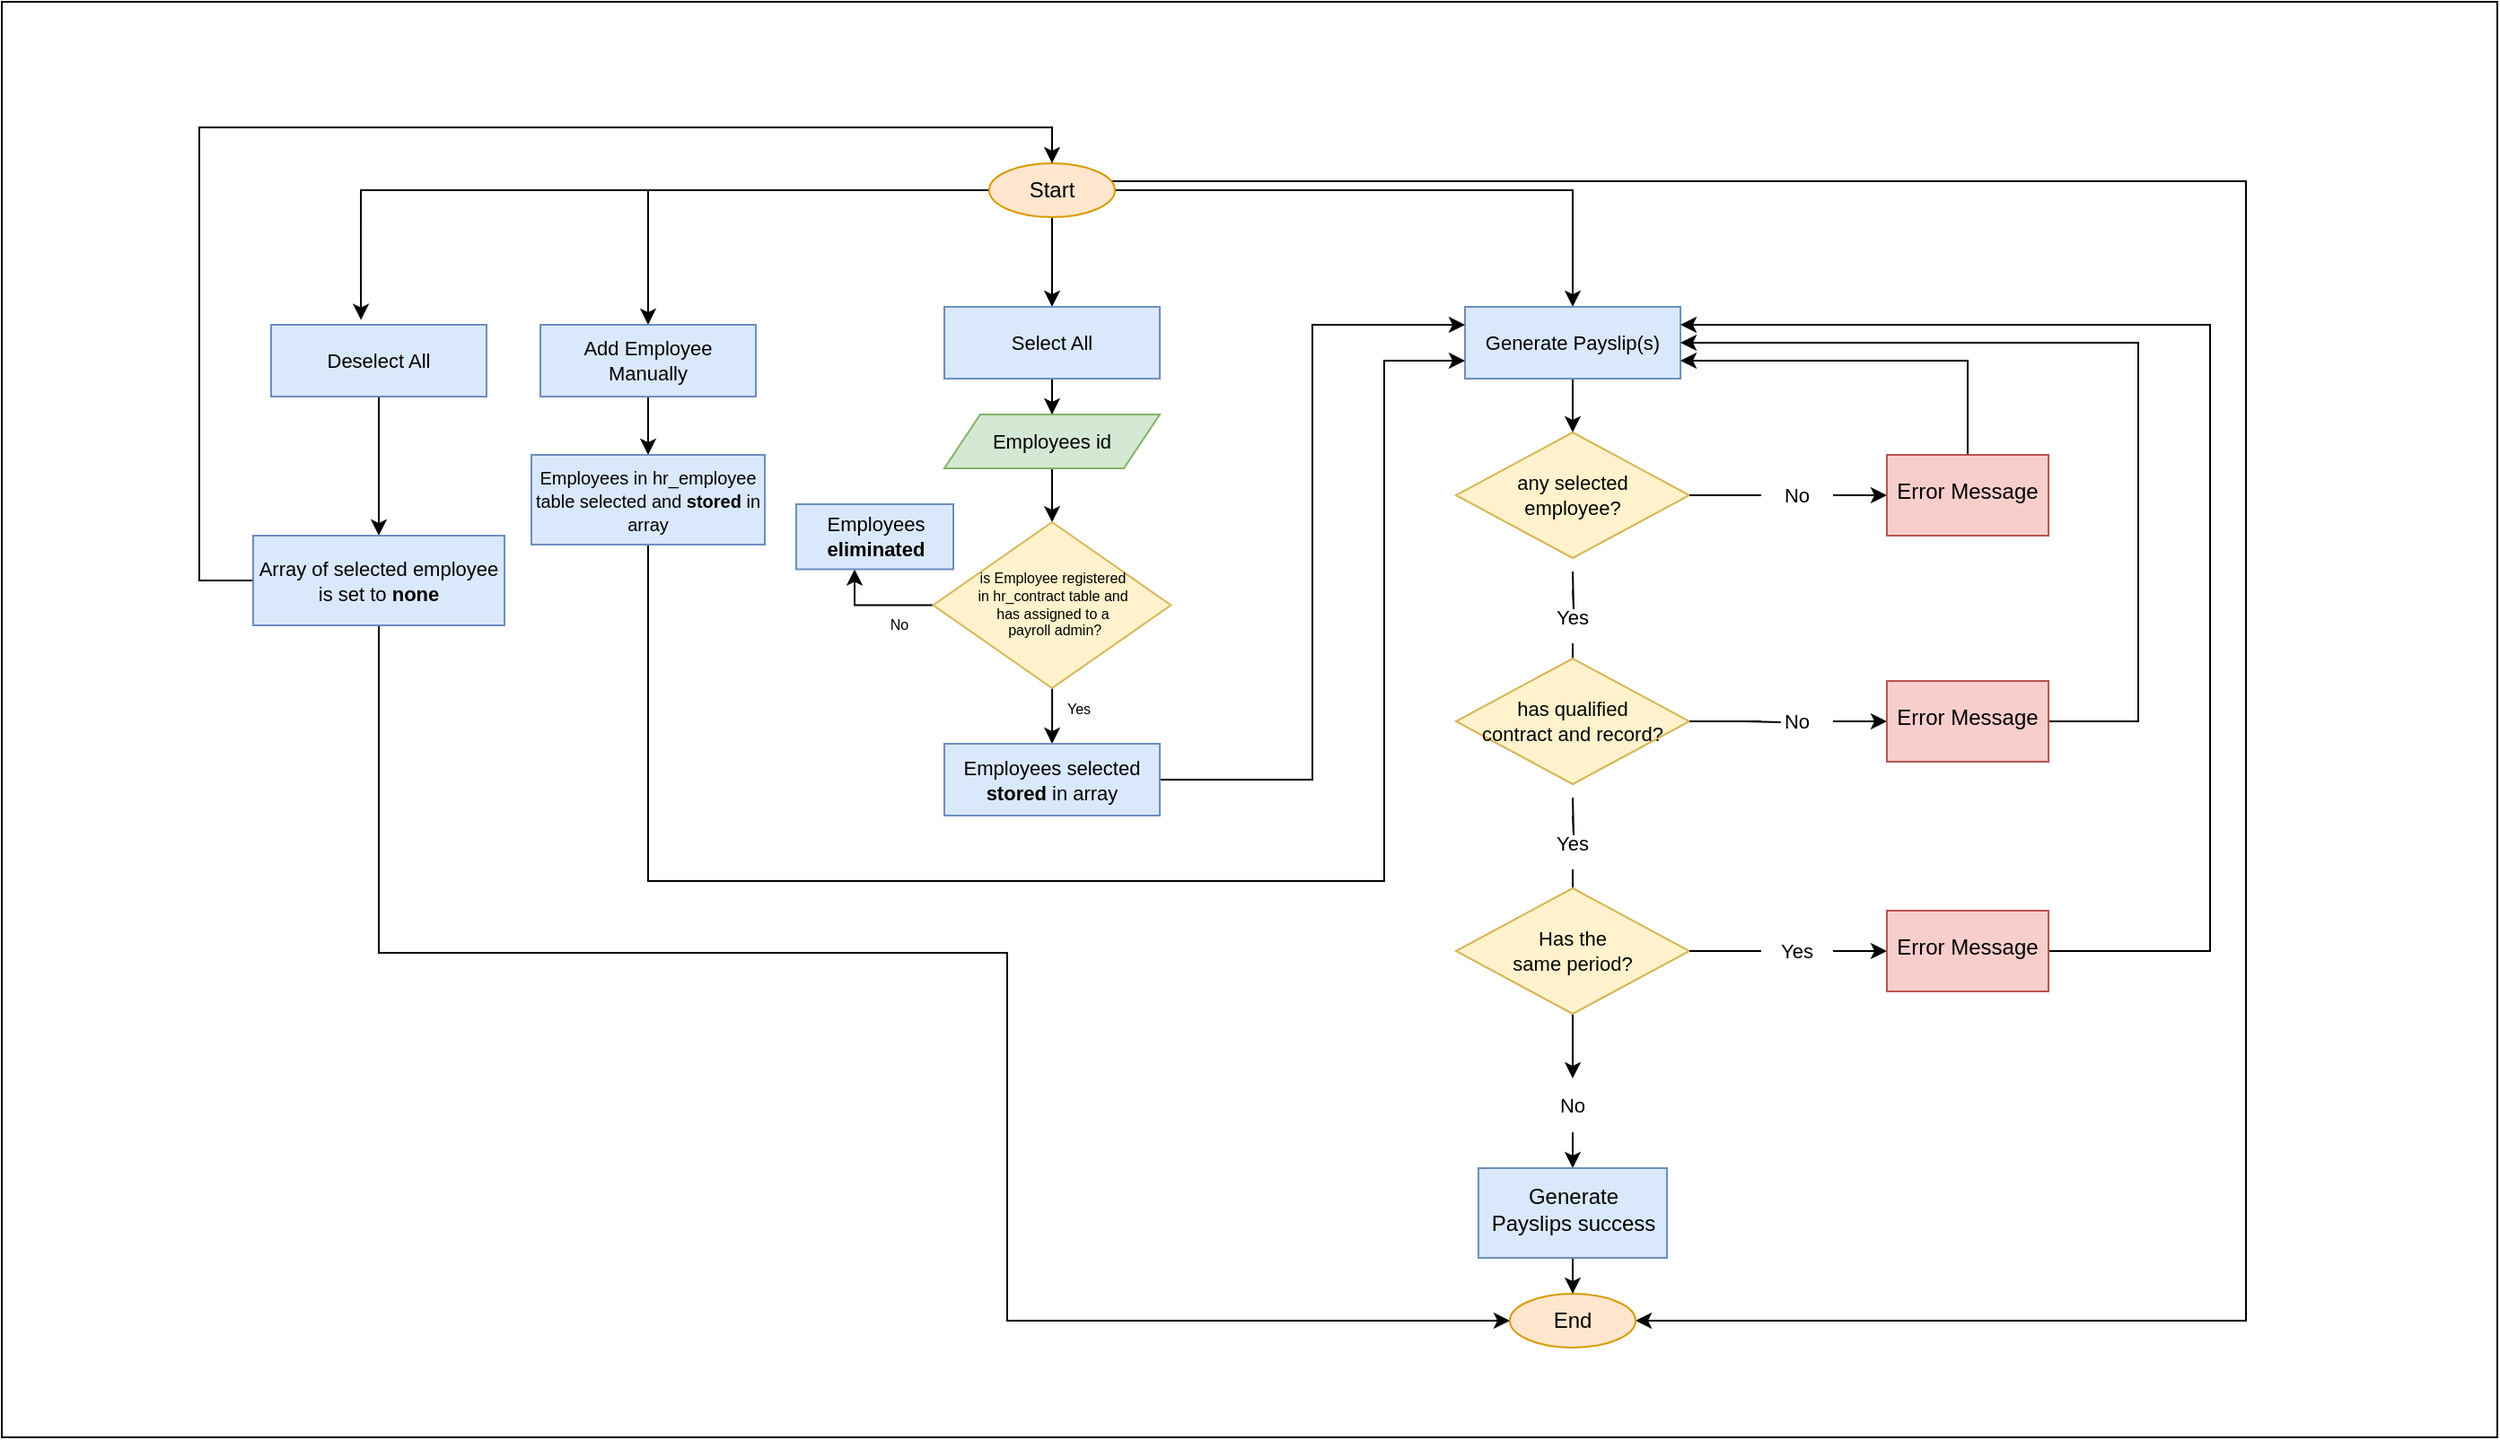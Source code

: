 <mxfile version="20.8.5" type="github">
  <diagram id="cysowD7qvBbCNXDK3dep" name="Page-1">
    <mxGraphModel dx="3119" dy="1157" grid="1" gridSize="10" guides="1" tooltips="1" connect="1" arrows="1" fold="1" page="1" pageScale="1" pageWidth="850" pageHeight="1100" math="0" shadow="0">
      <root>
        <mxCell id="0" />
        <mxCell id="1" parent="0" />
        <mxCell id="OW5E5OxBGgRsvCrv2ZUi-3" value="" style="edgeStyle=orthogonalEdgeStyle;rounded=0;orthogonalLoop=1;jettySize=auto;html=1;" edge="1" parent="1" source="OW5E5OxBGgRsvCrv2ZUi-1">
          <mxGeometry relative="1" as="geometry">
            <mxPoint x="335" y="220" as="targetPoint" />
          </mxGeometry>
        </mxCell>
        <mxCell id="OW5E5OxBGgRsvCrv2ZUi-33" style="edgeStyle=orthogonalEdgeStyle;rounded=0;orthogonalLoop=1;jettySize=auto;html=1;entryX=0.5;entryY=0;entryDx=0;entryDy=0;" edge="1" parent="1" source="OW5E5OxBGgRsvCrv2ZUi-1" target="OW5E5OxBGgRsvCrv2ZUi-5">
          <mxGeometry relative="1" as="geometry" />
        </mxCell>
        <mxCell id="OW5E5OxBGgRsvCrv2ZUi-34" style="edgeStyle=orthogonalEdgeStyle;rounded=0;orthogonalLoop=1;jettySize=auto;html=1;entryX=0.417;entryY=-0.067;entryDx=0;entryDy=0;entryPerimeter=0;" edge="1" parent="1" source="OW5E5OxBGgRsvCrv2ZUi-1" target="OW5E5OxBGgRsvCrv2ZUi-31">
          <mxGeometry relative="1" as="geometry" />
        </mxCell>
        <mxCell id="OW5E5OxBGgRsvCrv2ZUi-49" style="edgeStyle=orthogonalEdgeStyle;rounded=0;orthogonalLoop=1;jettySize=auto;html=1;entryX=0.5;entryY=0;entryDx=0;entryDy=0;fontSize=11;" edge="1" parent="1" source="OW5E5OxBGgRsvCrv2ZUi-1" target="OW5E5OxBGgRsvCrv2ZUi-48">
          <mxGeometry relative="1" as="geometry" />
        </mxCell>
        <mxCell id="OW5E5OxBGgRsvCrv2ZUi-70" style="edgeStyle=orthogonalEdgeStyle;rounded=0;orthogonalLoop=1;jettySize=auto;html=1;entryX=1;entryY=0.5;entryDx=0;entryDy=0;fontSize=11;" edge="1" parent="1" source="OW5E5OxBGgRsvCrv2ZUi-1" target="OW5E5OxBGgRsvCrv2ZUi-63">
          <mxGeometry relative="1" as="geometry">
            <Array as="points">
              <mxPoint x="1000" y="150" />
              <mxPoint x="1000" y="785" />
            </Array>
          </mxGeometry>
        </mxCell>
        <mxCell id="OW5E5OxBGgRsvCrv2ZUi-1" value="Start" style="ellipse;whiteSpace=wrap;html=1;fillColor=#ffe6cc;strokeColor=#d79b00;" vertex="1" parent="1">
          <mxGeometry x="300" y="140" width="70" height="30" as="geometry" />
        </mxCell>
        <mxCell id="OW5E5OxBGgRsvCrv2ZUi-4" value="" style="edgeStyle=orthogonalEdgeStyle;rounded=0;orthogonalLoop=1;jettySize=auto;html=1;fontSize=11;" edge="1" parent="1" source="OW5E5OxBGgRsvCrv2ZUi-5" target="OW5E5OxBGgRsvCrv2ZUi-6">
          <mxGeometry relative="1" as="geometry" />
        </mxCell>
        <mxCell id="OW5E5OxBGgRsvCrv2ZUi-5" value="Generate Payslip(s)" style="rounded=0;whiteSpace=wrap;html=1;fontSize=11;fillColor=#dae8fc;strokeColor=#6c8ebf;" vertex="1" parent="1">
          <mxGeometry x="565" y="220" width="120" height="40" as="geometry" />
        </mxCell>
        <mxCell id="OW5E5OxBGgRsvCrv2ZUi-6" value="any selected &lt;br&gt;employee?" style="rhombus;whiteSpace=wrap;html=1;fontSize=11;rounded=0;fillColor=#fff2cc;strokeColor=#d6b656;" vertex="1" parent="1">
          <mxGeometry x="560" y="290" width="130" height="70" as="geometry" />
        </mxCell>
        <mxCell id="OW5E5OxBGgRsvCrv2ZUi-7" value="" style="edgeStyle=orthogonalEdgeStyle;rounded=0;orthogonalLoop=1;jettySize=auto;html=1;fontSize=11;startArrow=none;" edge="1" parent="1" source="OW5E5OxBGgRsvCrv2ZUi-10">
          <mxGeometry relative="1" as="geometry">
            <mxPoint x="625" y="417.5" as="targetPoint" />
          </mxGeometry>
        </mxCell>
        <mxCell id="OW5E5OxBGgRsvCrv2ZUi-8" value="" style="edgeStyle=orthogonalEdgeStyle;rounded=0;orthogonalLoop=1;jettySize=auto;html=1;fontSize=11;startArrow=none;" edge="1" parent="1" source="OW5E5OxBGgRsvCrv2ZUi-14" target="OW5E5OxBGgRsvCrv2ZUi-12">
          <mxGeometry relative="1" as="geometry" />
        </mxCell>
        <mxCell id="OW5E5OxBGgRsvCrv2ZUi-9" value="" style="edgeStyle=orthogonalEdgeStyle;rounded=0;orthogonalLoop=1;jettySize=auto;html=1;fontSize=11;endArrow=none;" edge="1" parent="1" target="OW5E5OxBGgRsvCrv2ZUi-10">
          <mxGeometry relative="1" as="geometry">
            <mxPoint x="625" y="367.5" as="sourcePoint" />
            <mxPoint x="625" y="417.5" as="targetPoint" />
          </mxGeometry>
        </mxCell>
        <mxCell id="OW5E5OxBGgRsvCrv2ZUi-10" value="Yes" style="text;html=1;strokeColor=none;fillColor=none;align=center;verticalAlign=middle;whiteSpace=wrap;rounded=0;fontSize=11;" vertex="1" parent="1">
          <mxGeometry x="595" y="377.5" width="60" height="30" as="geometry" />
        </mxCell>
        <mxCell id="OW5E5OxBGgRsvCrv2ZUi-11" style="edgeStyle=orthogonalEdgeStyle;rounded=0;orthogonalLoop=1;jettySize=auto;html=1;entryX=1;entryY=0.75;entryDx=0;entryDy=0;fontSize=11;" edge="1" parent="1" source="OW5E5OxBGgRsvCrv2ZUi-12" target="OW5E5OxBGgRsvCrv2ZUi-5">
          <mxGeometry relative="1" as="geometry">
            <Array as="points">
              <mxPoint x="845" y="250" />
            </Array>
          </mxGeometry>
        </mxCell>
        <mxCell id="OW5E5OxBGgRsvCrv2ZUi-12" value="Error Message" style="whiteSpace=wrap;html=1;shadow=0;strokeWidth=1;spacing=6;spacingTop=-4;fillColor=#f8cecc;strokeColor=#b85450;" vertex="1" parent="1">
          <mxGeometry x="800" y="302.5" width="90" height="45" as="geometry" />
        </mxCell>
        <mxCell id="OW5E5OxBGgRsvCrv2ZUi-13" value="" style="edgeStyle=orthogonalEdgeStyle;rounded=0;orthogonalLoop=1;jettySize=auto;html=1;fontSize=11;endArrow=none;" edge="1" parent="1" target="OW5E5OxBGgRsvCrv2ZUi-14">
          <mxGeometry relative="1" as="geometry">
            <mxPoint x="720" y="325" as="sourcePoint" />
            <mxPoint x="810" y="325" as="targetPoint" />
            <Array as="points">
              <mxPoint x="690" y="325" />
              <mxPoint x="690" y="325" />
            </Array>
          </mxGeometry>
        </mxCell>
        <mxCell id="OW5E5OxBGgRsvCrv2ZUi-14" value="No" style="text;html=1;strokeColor=none;fillColor=none;align=center;verticalAlign=middle;whiteSpace=wrap;rounded=0;fontSize=11;" vertex="1" parent="1">
          <mxGeometry x="730" y="310" width="40" height="30" as="geometry" />
        </mxCell>
        <mxCell id="OW5E5OxBGgRsvCrv2ZUi-15" value="&lt;font style=&quot;font-size: 11px;&quot;&gt;has qualified &lt;br&gt;contract and record?&lt;/font&gt;" style="rhombus;whiteSpace=wrap;html=1;fontSize=11;rounded=0;fillColor=#fff2cc;strokeColor=#d6b656;" vertex="1" parent="1">
          <mxGeometry x="560" y="416" width="130" height="70" as="geometry" />
        </mxCell>
        <mxCell id="OW5E5OxBGgRsvCrv2ZUi-16" value="" style="edgeStyle=orthogonalEdgeStyle;rounded=0;orthogonalLoop=1;jettySize=auto;html=1;fontSize=11;startArrow=none;" edge="1" parent="1" source="OW5E5OxBGgRsvCrv2ZUi-19">
          <mxGeometry relative="1" as="geometry">
            <mxPoint x="625" y="543.5" as="targetPoint" />
          </mxGeometry>
        </mxCell>
        <mxCell id="OW5E5OxBGgRsvCrv2ZUi-17" value="" style="edgeStyle=orthogonalEdgeStyle;rounded=0;orthogonalLoop=1;jettySize=auto;html=1;fontSize=11;startArrow=none;" edge="1" parent="1" source="OW5E5OxBGgRsvCrv2ZUi-24" target="OW5E5OxBGgRsvCrv2ZUi-21">
          <mxGeometry relative="1" as="geometry" />
        </mxCell>
        <mxCell id="OW5E5OxBGgRsvCrv2ZUi-18" value="" style="edgeStyle=orthogonalEdgeStyle;rounded=0;orthogonalLoop=1;jettySize=auto;html=1;fontSize=11;endArrow=none;" edge="1" parent="1" target="OW5E5OxBGgRsvCrv2ZUi-19">
          <mxGeometry relative="1" as="geometry">
            <mxPoint x="625" y="493.5" as="sourcePoint" />
            <mxPoint x="625" y="543.5" as="targetPoint" />
          </mxGeometry>
        </mxCell>
        <mxCell id="OW5E5OxBGgRsvCrv2ZUi-19" value="Yes" style="text;html=1;strokeColor=none;fillColor=none;align=center;verticalAlign=middle;whiteSpace=wrap;rounded=0;fontSize=11;" vertex="1" parent="1">
          <mxGeometry x="595" y="503.5" width="60" height="30" as="geometry" />
        </mxCell>
        <mxCell id="OW5E5OxBGgRsvCrv2ZUi-20" style="edgeStyle=orthogonalEdgeStyle;rounded=0;orthogonalLoop=1;jettySize=auto;html=1;entryX=1;entryY=0.5;entryDx=0;entryDy=0;fontSize=11;" edge="1" parent="1" source="OW5E5OxBGgRsvCrv2ZUi-21" target="OW5E5OxBGgRsvCrv2ZUi-5">
          <mxGeometry relative="1" as="geometry">
            <Array as="points">
              <mxPoint x="940" y="451" />
              <mxPoint x="940" y="240" />
            </Array>
          </mxGeometry>
        </mxCell>
        <mxCell id="OW5E5OxBGgRsvCrv2ZUi-21" value="Error Message" style="whiteSpace=wrap;html=1;shadow=0;strokeWidth=1;spacing=6;spacingTop=-4;fillColor=#f8cecc;strokeColor=#b85450;" vertex="1" parent="1">
          <mxGeometry x="800" y="428.5" width="90" height="45" as="geometry" />
        </mxCell>
        <mxCell id="OW5E5OxBGgRsvCrv2ZUi-22" value="" style="edgeStyle=orthogonalEdgeStyle;rounded=0;orthogonalLoop=1;jettySize=auto;html=1;fontSize=11;endArrow=none;" edge="1" parent="1" target="OW5E5OxBGgRsvCrv2ZUi-24">
          <mxGeometry relative="1" as="geometry">
            <mxPoint x="720" y="451" as="sourcePoint" />
            <mxPoint x="810" y="451" as="targetPoint" />
          </mxGeometry>
        </mxCell>
        <mxCell id="OW5E5OxBGgRsvCrv2ZUi-23" value="" style="edgeStyle=orthogonalEdgeStyle;rounded=0;orthogonalLoop=1;jettySize=auto;html=1;fontSize=11;endArrow=none;endFill=0;" edge="1" parent="1" source="OW5E5OxBGgRsvCrv2ZUi-24" target="OW5E5OxBGgRsvCrv2ZUi-15">
          <mxGeometry relative="1" as="geometry" />
        </mxCell>
        <mxCell id="OW5E5OxBGgRsvCrv2ZUi-24" value="No" style="text;html=1;strokeColor=none;fillColor=none;align=center;verticalAlign=middle;whiteSpace=wrap;rounded=0;fontSize=11;" vertex="1" parent="1">
          <mxGeometry x="730" y="436" width="40" height="30" as="geometry" />
        </mxCell>
        <mxCell id="OW5E5OxBGgRsvCrv2ZUi-60" style="edgeStyle=orthogonalEdgeStyle;rounded=0;orthogonalLoop=1;jettySize=auto;html=1;fontSize=11;" edge="1" parent="1" source="OW5E5OxBGgRsvCrv2ZUi-25" target="OW5E5OxBGgRsvCrv2ZUi-59">
          <mxGeometry relative="1" as="geometry" />
        </mxCell>
        <mxCell id="OW5E5OxBGgRsvCrv2ZUi-25" value="Has the &lt;br&gt;same period?" style="rhombus;whiteSpace=wrap;html=1;fontSize=11;rounded=0;fillColor=#fff2cc;strokeColor=#d6b656;" vertex="1" parent="1">
          <mxGeometry x="560" y="544" width="130" height="70" as="geometry" />
        </mxCell>
        <mxCell id="OW5E5OxBGgRsvCrv2ZUi-26" value="" style="edgeStyle=orthogonalEdgeStyle;rounded=0;orthogonalLoop=1;jettySize=auto;html=1;fontSize=11;startArrow=none;" edge="1" parent="1" source="OW5E5OxBGgRsvCrv2ZUi-30" target="OW5E5OxBGgRsvCrv2ZUi-28">
          <mxGeometry relative="1" as="geometry" />
        </mxCell>
        <mxCell id="OW5E5OxBGgRsvCrv2ZUi-27" style="edgeStyle=orthogonalEdgeStyle;rounded=0;orthogonalLoop=1;jettySize=auto;html=1;entryX=1;entryY=0.25;entryDx=0;entryDy=0;fontSize=11;" edge="1" parent="1" source="OW5E5OxBGgRsvCrv2ZUi-28" target="OW5E5OxBGgRsvCrv2ZUi-5">
          <mxGeometry relative="1" as="geometry">
            <Array as="points">
              <mxPoint x="980" y="579" />
              <mxPoint x="980" y="230" />
            </Array>
          </mxGeometry>
        </mxCell>
        <mxCell id="OW5E5OxBGgRsvCrv2ZUi-28" value="Error Message" style="whiteSpace=wrap;html=1;shadow=0;strokeWidth=1;spacing=6;spacingTop=-4;fillColor=#f8cecc;strokeColor=#b85450;" vertex="1" parent="1">
          <mxGeometry x="800" y="556.5" width="90" height="45" as="geometry" />
        </mxCell>
        <mxCell id="OW5E5OxBGgRsvCrv2ZUi-29" value="" style="edgeStyle=orthogonalEdgeStyle;rounded=0;orthogonalLoop=1;jettySize=auto;html=1;fontSize=11;endArrow=none;" edge="1" parent="1" target="OW5E5OxBGgRsvCrv2ZUi-30">
          <mxGeometry relative="1" as="geometry">
            <mxPoint x="720" y="579" as="sourcePoint" />
            <mxPoint x="810" y="579" as="targetPoint" />
            <Array as="points">
              <mxPoint x="690" y="579" />
              <mxPoint x="690" y="579" />
            </Array>
          </mxGeometry>
        </mxCell>
        <mxCell id="OW5E5OxBGgRsvCrv2ZUi-30" value="Yes" style="text;html=1;strokeColor=none;fillColor=none;align=center;verticalAlign=middle;whiteSpace=wrap;rounded=0;fontSize=11;" vertex="1" parent="1">
          <mxGeometry x="730" y="564" width="40" height="30" as="geometry" />
        </mxCell>
        <mxCell id="OW5E5OxBGgRsvCrv2ZUi-55" value="" style="edgeStyle=orthogonalEdgeStyle;rounded=0;orthogonalLoop=1;jettySize=auto;html=1;fontSize=11;" edge="1" parent="1" source="OW5E5OxBGgRsvCrv2ZUi-31" target="OW5E5OxBGgRsvCrv2ZUi-54">
          <mxGeometry relative="1" as="geometry" />
        </mxCell>
        <mxCell id="OW5E5OxBGgRsvCrv2ZUi-31" value="Deselect All" style="rounded=0;whiteSpace=wrap;html=1;fontSize=11;fillColor=#dae8fc;strokeColor=#6c8ebf;" vertex="1" parent="1">
          <mxGeometry x="-100" y="230" width="120" height="40" as="geometry" />
        </mxCell>
        <mxCell id="OW5E5OxBGgRsvCrv2ZUi-36" value="" style="edgeStyle=orthogonalEdgeStyle;rounded=0;orthogonalLoop=1;jettySize=auto;html=1;" edge="1" parent="1" source="OW5E5OxBGgRsvCrv2ZUi-32" target="OW5E5OxBGgRsvCrv2ZUi-35">
          <mxGeometry relative="1" as="geometry" />
        </mxCell>
        <mxCell id="OW5E5OxBGgRsvCrv2ZUi-32" value="Select All" style="rounded=0;whiteSpace=wrap;html=1;fontSize=11;fillColor=#dae8fc;strokeColor=#6c8ebf;" vertex="1" parent="1">
          <mxGeometry x="275" y="220" width="120" height="40" as="geometry" />
        </mxCell>
        <mxCell id="OW5E5OxBGgRsvCrv2ZUi-38" value="" style="edgeStyle=orthogonalEdgeStyle;rounded=0;orthogonalLoop=1;jettySize=auto;html=1;" edge="1" parent="1" source="OW5E5OxBGgRsvCrv2ZUi-35" target="OW5E5OxBGgRsvCrv2ZUi-37">
          <mxGeometry relative="1" as="geometry" />
        </mxCell>
        <mxCell id="OW5E5OxBGgRsvCrv2ZUi-35" value="Employees id" style="shape=parallelogram;perimeter=parallelogramPerimeter;whiteSpace=wrap;html=1;fixedSize=1;fontSize=11;fillColor=#d5e8d4;strokeColor=#82b366;rounded=0;" vertex="1" parent="1">
          <mxGeometry x="275" y="280" width="120" height="30" as="geometry" />
        </mxCell>
        <mxCell id="OW5E5OxBGgRsvCrv2ZUi-41" value="" style="edgeStyle=orthogonalEdgeStyle;rounded=0;orthogonalLoop=1;jettySize=auto;html=1;fontSize=8;" edge="1" parent="1" source="OW5E5OxBGgRsvCrv2ZUi-37" target="OW5E5OxBGgRsvCrv2ZUi-40">
          <mxGeometry relative="1" as="geometry" />
        </mxCell>
        <mxCell id="OW5E5OxBGgRsvCrv2ZUi-45" value="" style="edgeStyle=orthogonalEdgeStyle;rounded=0;orthogonalLoop=1;jettySize=auto;html=1;fontSize=8;" edge="1" parent="1" source="OW5E5OxBGgRsvCrv2ZUi-37" target="OW5E5OxBGgRsvCrv2ZUi-44">
          <mxGeometry relative="1" as="geometry">
            <Array as="points">
              <mxPoint x="225" y="386" />
            </Array>
          </mxGeometry>
        </mxCell>
        <mxCell id="OW5E5OxBGgRsvCrv2ZUi-37" value="is Employee registered &lt;br style=&quot;font-size: 8px;&quot;&gt;in hr_contract table and &lt;br style=&quot;font-size: 8px;&quot;&gt;has assigned to a&lt;br style=&quot;font-size: 8px;&quot;&gt;&amp;nbsp;payroll admin?" style="rhombus;whiteSpace=wrap;html=1;fontSize=8;fillColor=#fff2cc;strokeColor=#d6b656;rounded=0;" vertex="1" parent="1">
          <mxGeometry x="268.75" y="340" width="132.5" height="92.5" as="geometry" />
        </mxCell>
        <mxCell id="OW5E5OxBGgRsvCrv2ZUi-47" style="edgeStyle=orthogonalEdgeStyle;rounded=0;orthogonalLoop=1;jettySize=auto;html=1;fontSize=11;entryX=0;entryY=0.25;entryDx=0;entryDy=0;" edge="1" parent="1" source="OW5E5OxBGgRsvCrv2ZUi-40" target="OW5E5OxBGgRsvCrv2ZUi-5">
          <mxGeometry relative="1" as="geometry">
            <mxPoint x="570" y="230" as="targetPoint" />
            <Array as="points">
              <mxPoint x="480" y="484" />
              <mxPoint x="480" y="230" />
            </Array>
          </mxGeometry>
        </mxCell>
        <mxCell id="OW5E5OxBGgRsvCrv2ZUi-40" value="Employees selected &lt;b&gt;stored &lt;/b&gt;in array" style="rounded=0;whiteSpace=wrap;html=1;fontSize=11;fillColor=#dae8fc;strokeColor=#6c8ebf;" vertex="1" parent="1">
          <mxGeometry x="275" y="463.5" width="120" height="40" as="geometry" />
        </mxCell>
        <mxCell id="OW5E5OxBGgRsvCrv2ZUi-42" value="Yes" style="text;html=1;strokeColor=none;fillColor=none;align=center;verticalAlign=middle;whiteSpace=wrap;rounded=0;fontSize=8;" vertex="1" parent="1">
          <mxGeometry x="320" y="428.5" width="60" height="30" as="geometry" />
        </mxCell>
        <mxCell id="OW5E5OxBGgRsvCrv2ZUi-44" value="&lt;font style=&quot;font-size: 11px;&quot;&gt;Employees &lt;br&gt;&lt;b&gt;eliminated&lt;/b&gt;&lt;br&gt;&lt;/font&gt;" style="whiteSpace=wrap;html=1;fontSize=8;fillColor=#dae8fc;strokeColor=#6c8ebf;rounded=0;" vertex="1" parent="1">
          <mxGeometry x="192.5" y="330" width="87.5" height="36.25" as="geometry" />
        </mxCell>
        <mxCell id="OW5E5OxBGgRsvCrv2ZUi-46" value="No" style="text;html=1;strokeColor=none;fillColor=none;align=center;verticalAlign=middle;whiteSpace=wrap;rounded=0;fontSize=8;" vertex="1" parent="1">
          <mxGeometry x="220" y="382" width="60" height="30" as="geometry" />
        </mxCell>
        <mxCell id="OW5E5OxBGgRsvCrv2ZUi-51" value="" style="edgeStyle=orthogonalEdgeStyle;rounded=0;orthogonalLoop=1;jettySize=auto;html=1;fontSize=11;" edge="1" parent="1" source="OW5E5OxBGgRsvCrv2ZUi-48" target="OW5E5OxBGgRsvCrv2ZUi-50">
          <mxGeometry relative="1" as="geometry" />
        </mxCell>
        <mxCell id="OW5E5OxBGgRsvCrv2ZUi-48" value="Add Employee Manually" style="rounded=0;whiteSpace=wrap;html=1;fontSize=11;fillColor=#dae8fc;strokeColor=#6c8ebf;" vertex="1" parent="1">
          <mxGeometry x="50" y="230" width="120" height="40" as="geometry" />
        </mxCell>
        <mxCell id="OW5E5OxBGgRsvCrv2ZUi-53" style="edgeStyle=orthogonalEdgeStyle;rounded=0;orthogonalLoop=1;jettySize=auto;html=1;entryX=0;entryY=0.75;entryDx=0;entryDy=0;fontSize=11;" edge="1" parent="1" source="OW5E5OxBGgRsvCrv2ZUi-50" target="OW5E5OxBGgRsvCrv2ZUi-5">
          <mxGeometry relative="1" as="geometry">
            <Array as="points">
              <mxPoint x="110" y="540" />
              <mxPoint x="520" y="540" />
              <mxPoint x="520" y="250" />
            </Array>
          </mxGeometry>
        </mxCell>
        <mxCell id="OW5E5OxBGgRsvCrv2ZUi-50" value="&lt;font style=&quot;font-size: 10px;&quot;&gt;Employees in hr_employee table selected and &lt;b&gt;stored&lt;/b&gt; in array&lt;/font&gt;" style="rounded=0;whiteSpace=wrap;html=1;fontSize=11;fillColor=#dae8fc;strokeColor=#6c8ebf;" vertex="1" parent="1">
          <mxGeometry x="45" y="302.5" width="130" height="50" as="geometry" />
        </mxCell>
        <mxCell id="OW5E5OxBGgRsvCrv2ZUi-56" style="edgeStyle=orthogonalEdgeStyle;rounded=0;orthogonalLoop=1;jettySize=auto;html=1;fontSize=11;" edge="1" parent="1" source="OW5E5OxBGgRsvCrv2ZUi-54" target="OW5E5OxBGgRsvCrv2ZUi-1">
          <mxGeometry relative="1" as="geometry">
            <Array as="points">
              <mxPoint x="-140" y="373" />
              <mxPoint x="-140" y="120" />
              <mxPoint x="335" y="120" />
            </Array>
          </mxGeometry>
        </mxCell>
        <mxCell id="OW5E5OxBGgRsvCrv2ZUi-69" style="edgeStyle=orthogonalEdgeStyle;rounded=0;orthogonalLoop=1;jettySize=auto;html=1;entryX=0;entryY=0.5;entryDx=0;entryDy=0;fontSize=11;" edge="1" parent="1" source="OW5E5OxBGgRsvCrv2ZUi-54" target="OW5E5OxBGgRsvCrv2ZUi-63">
          <mxGeometry relative="1" as="geometry">
            <Array as="points">
              <mxPoint x="-40" y="580" />
              <mxPoint x="310" y="580" />
              <mxPoint x="310" y="785" />
            </Array>
          </mxGeometry>
        </mxCell>
        <mxCell id="OW5E5OxBGgRsvCrv2ZUi-54" value="Array of selected employee is set to &lt;b&gt;none&lt;/b&gt;" style="rounded=0;whiteSpace=wrap;html=1;fontSize=11;fillColor=#dae8fc;strokeColor=#6c8ebf;" vertex="1" parent="1">
          <mxGeometry x="-110" y="347.5" width="140" height="50" as="geometry" />
        </mxCell>
        <mxCell id="OW5E5OxBGgRsvCrv2ZUi-57" value="" style="edgeStyle=orthogonalEdgeStyle;rounded=0;orthogonalLoop=1;jettySize=auto;html=1;fontSize=11;" edge="1" parent="1" source="OW5E5OxBGgRsvCrv2ZUi-59" target="OW5E5OxBGgRsvCrv2ZUi-58">
          <mxGeometry relative="1" as="geometry">
            <Array as="points">
              <mxPoint x="625.5" y="718.5" />
              <mxPoint x="625.5" y="718.5" />
            </Array>
          </mxGeometry>
        </mxCell>
        <mxCell id="OW5E5OxBGgRsvCrv2ZUi-66" value="" style="edgeStyle=orthogonalEdgeStyle;rounded=0;orthogonalLoop=1;jettySize=auto;html=1;fontSize=11;" edge="1" parent="1" source="OW5E5OxBGgRsvCrv2ZUi-58" target="OW5E5OxBGgRsvCrv2ZUi-63">
          <mxGeometry relative="1" as="geometry" />
        </mxCell>
        <mxCell id="OW5E5OxBGgRsvCrv2ZUi-58" value="Generate Payslips success" style="whiteSpace=wrap;html=1;shadow=0;strokeWidth=1;spacing=6;spacingTop=-4;fillColor=#dae8fc;strokeColor=#6c8ebf;" vertex="1" parent="1">
          <mxGeometry x="572.5" y="700" width="105" height="50" as="geometry" />
        </mxCell>
        <mxCell id="OW5E5OxBGgRsvCrv2ZUi-59" value="No" style="text;html=1;strokeColor=none;fillColor=none;align=center;verticalAlign=middle;whiteSpace=wrap;rounded=0;fontSize=11;" vertex="1" parent="1">
          <mxGeometry x="595" y="650" width="60" height="30" as="geometry" />
        </mxCell>
        <mxCell id="OW5E5OxBGgRsvCrv2ZUi-63" value="End" style="ellipse;whiteSpace=wrap;html=1;fillColor=#ffe6cc;strokeColor=#d79b00;" vertex="1" parent="1">
          <mxGeometry x="590" y="770" width="70" height="30" as="geometry" />
        </mxCell>
        <mxCell id="OW5E5OxBGgRsvCrv2ZUi-68" style="edgeStyle=orthogonalEdgeStyle;rounded=0;orthogonalLoop=1;jettySize=auto;html=1;exitX=0.5;exitY=1;exitDx=0;exitDy=0;fontSize=11;" edge="1" parent="1" source="OW5E5OxBGgRsvCrv2ZUi-58" target="OW5E5OxBGgRsvCrv2ZUi-58">
          <mxGeometry relative="1" as="geometry" />
        </mxCell>
        <mxCell id="OW5E5OxBGgRsvCrv2ZUi-71" value="" style="rounded=0;whiteSpace=wrap;html=1;fontSize=10;fillColor=none;" vertex="1" parent="1">
          <mxGeometry x="-250" y="50" width="1390" height="800" as="geometry" />
        </mxCell>
      </root>
    </mxGraphModel>
  </diagram>
</mxfile>
